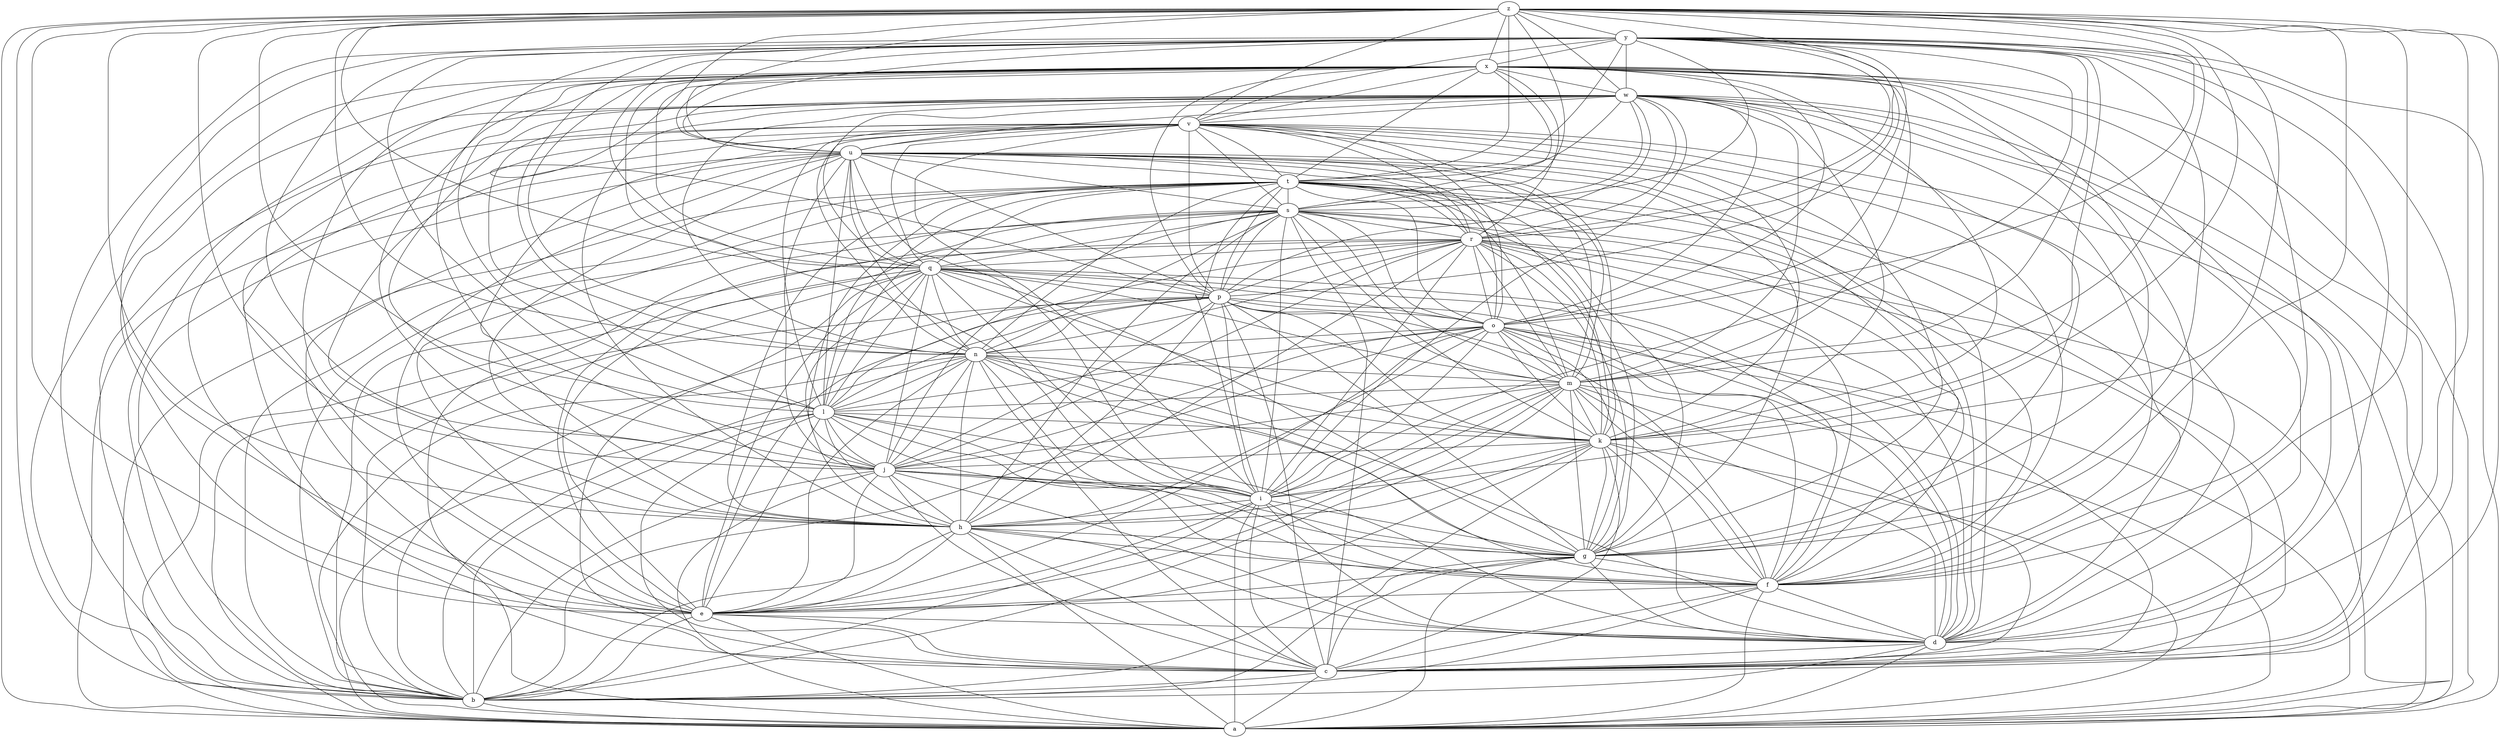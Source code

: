 graph letters {
  b -- a;
  c -- a;
  c -- b;
  d -- a;
  d -- b;
  d -- c;
  e -- a;
  e -- b;
  e -- c;
  e -- d;
  f -- a;
  f -- b;
  f -- c;
  f -- d;
  f -- e;
  g -- a;
  g -- b;
  g -- c;
  g -- d;
  g -- e;
  g -- f;
  h -- a;
  h -- b;
  h -- c;
  h -- d;
  h -- e;
  h -- f;
  h -- g;
  i -- a;
  i -- b;
  i -- c;
  i -- d;
  i -- e;
  i -- f;
  i -- g;
  i -- h;
  j -- a;
  j -- b;
  j -- c;
  j -- d;
  j -- e;
  j -- f;
  j -- g;
  j -- h;
  j -- i;
  k -- a;
  k -- b;
  k -- c;
  k -- d;
  k -- e;
  k -- f;
  k -- g;
  k -- h;
  k -- i;
  k -- j;
  l -- a;
  l -- b;
  l -- c;
  l -- d;
  l -- e;
  l -- f;
  l -- g;
  l -- h;
  l -- i;
  l -- j;
  l -- k;
  m -- a;
  m -- b;
  m -- c;
  m -- d;
  m -- e;
  m -- f;
  m -- g;
  m -- h;
  m -- i;
  m -- j;
  m -- k;
  m -- l;
  n -- a;
  n -- b;
  n -- c;
  n -- d;
  n -- e;
  n -- f;
  n -- g;
  n -- h;
  n -- i;
  n -- j;
  n -- k;
  n -- l;
  n -- m;
  o -- a;
  o -- b;
  o -- c;
  o -- d;
  o -- e;
  o -- f;
  o -- g;
  o -- h;
  o -- i;
  o -- j;
  o -- k;
  o -- l;
  o -- m;
  o -- n;
  p -- a;
  p -- b;
  p -- c;
  p -- d;
  p -- e;
  p -- f;
  p -- g;
  p -- h;
  p -- i;
  p -- j;
  p -- k;
  p -- l;
  p -- m;
  p -- n;
  p -- o;
  q -- a;
  q -- b;
  q -- c;
  q -- d;
  q -- e;
  q -- f;
  q -- g;
  q -- h;
  q -- i;
  q -- j;
  q -- k;
  q -- l;
  q -- m;
  q -- n;
  q -- o;
  q -- p;
  r -- a;
  r -- b;
  r -- c;
  r -- d;
  r -- e;
  r -- f;
  r -- g;
  r -- h;
  r -- i;
  r -- j;
  r -- k;
  r -- l;
  r -- m;
  r -- n;
  r -- o;
  r -- p;
  r -- q;
  s -- a;
  s -- b;
  s -- c;
  s -- d;
  s -- e;
  s -- f;
  s -- g;
  s -- h;
  s -- i;
  s -- j;
  s -- k;
  s -- l;
  s -- m;
  s -- n;
  s -- o;
  s -- p;
  s -- q;
  s -- r;
  t -- a;
  t -- b;
  t -- c;
  t -- d;
  t -- e;
  t -- f;
  t -- g;
  t -- h;
  t -- i;
  t -- j;
  t -- k;
  t -- l;
  t -- m;
  t -- n;
  t -- o;
  t -- p;
  t -- q;
  t -- r;
  t -- s;
  u -- a;
  u -- b;
  u -- c;
  u -- d;
  u -- e;
  u -- f;
  u -- g;
  u -- h;
  u -- i;
  u -- j;
  u -- k;
  u -- l;
  u -- m;
  u -- n;
  u -- o;
  u -- p;
  u -- q;
  u -- r;
  u -- s;
  u -- t;
  v -- a;
  v -- b;
  v -- c;
  v -- d;
  v -- e;
  v -- f;
  v -- g;
  v -- h;
  v -- i;
  v -- j;
  v -- k;
  v -- l;
  v -- m;
  v -- n;
  v -- o;
  v -- p;
  v -- q;
  v -- r;
  v -- s;
  v -- t;
  v -- u;
  w -- a;
  w -- b;
  w -- c;
  w -- d;
  w -- e;
  w -- f;
  w -- g;
  w -- h;
  w -- i;
  w -- j;
  w -- k;
  w -- l;
  w -- m;
  w -- n;
  w -- o;
  w -- p;
  w -- q;
  w -- r;
  w -- s;
  w -- t;
  w -- u;
  w -- v;
  x -- a;
  x -- b;
  x -- c;
  x -- d;
  x -- e;
  x -- f;
  x -- g;
  x -- h;
  x -- i;
  x -- j;
  x -- k;
  x -- l;
  x -- m;
  x -- n;
  x -- o;
  x -- p;
  x -- q;
  x -- r;
  x -- s;
  x -- t;
  x -- u;
  x -- v;
  x -- w;
  y -- a;
  y -- b;
  y -- c;
  y -- d;
  y -- e;
  y -- f;
  y -- g;
  y -- h;
  y -- i;
  y -- j;
  y -- k;
  y -- l;
  y -- m;
  y -- n;
  y -- o;
  y -- p;
  y -- q;
  y -- r;
  y -- s;
  y -- t;
  y -- u;
  y -- v;
  y -- w;
  y -- x;
  z -- a;
  z -- b;
  z -- c;
  z -- d;
  z -- e;
  z -- f;
  z -- g;
  z -- h;
  z -- i;
  z -- j;
  z -- k;
  z -- l;
  z -- m;
  z -- n;
  z -- o;
  z -- p;
  z -- q;
  z -- r;
  z -- s;
  z -- t;
  z -- u;
  z -- v;
  z -- w;
  z -- x;
  z -- y;
}
